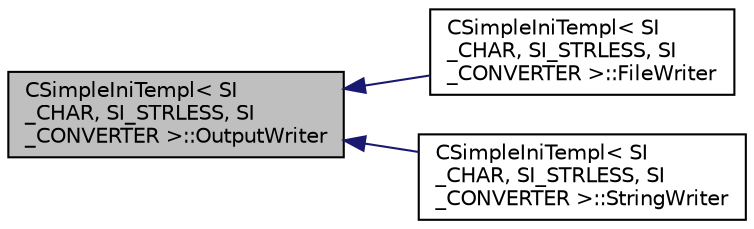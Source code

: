 digraph "CSimpleIniTempl&lt; SI_CHAR, SI_STRLESS, SI_CONVERTER &gt;::OutputWriter"
{
  edge [fontname="Helvetica",fontsize="10",labelfontname="Helvetica",labelfontsize="10"];
  node [fontname="Helvetica",fontsize="10",shape=record];
  rankdir="LR";
  Node1 [label="CSimpleIniTempl\< SI\l_CHAR, SI_STRLESS, SI\l_CONVERTER \>::OutputWriter",height=0.2,width=0.4,color="black", fillcolor="grey75", style="filled", fontcolor="black"];
  Node1 -> Node2 [dir="back",color="midnightblue",fontsize="10",style="solid",fontname="Helvetica"];
  Node2 [label="CSimpleIniTempl\< SI\l_CHAR, SI_STRLESS, SI\l_CONVERTER \>::FileWriter",height=0.2,width=0.4,color="black", fillcolor="white", style="filled",URL="$classCSimpleIniTempl_1_1FileWriter.html"];
  Node1 -> Node3 [dir="back",color="midnightblue",fontsize="10",style="solid",fontname="Helvetica"];
  Node3 [label="CSimpleIniTempl\< SI\l_CHAR, SI_STRLESS, SI\l_CONVERTER \>::StringWriter",height=0.2,width=0.4,color="black", fillcolor="white", style="filled",URL="$classCSimpleIniTempl_1_1StringWriter.html"];
}
